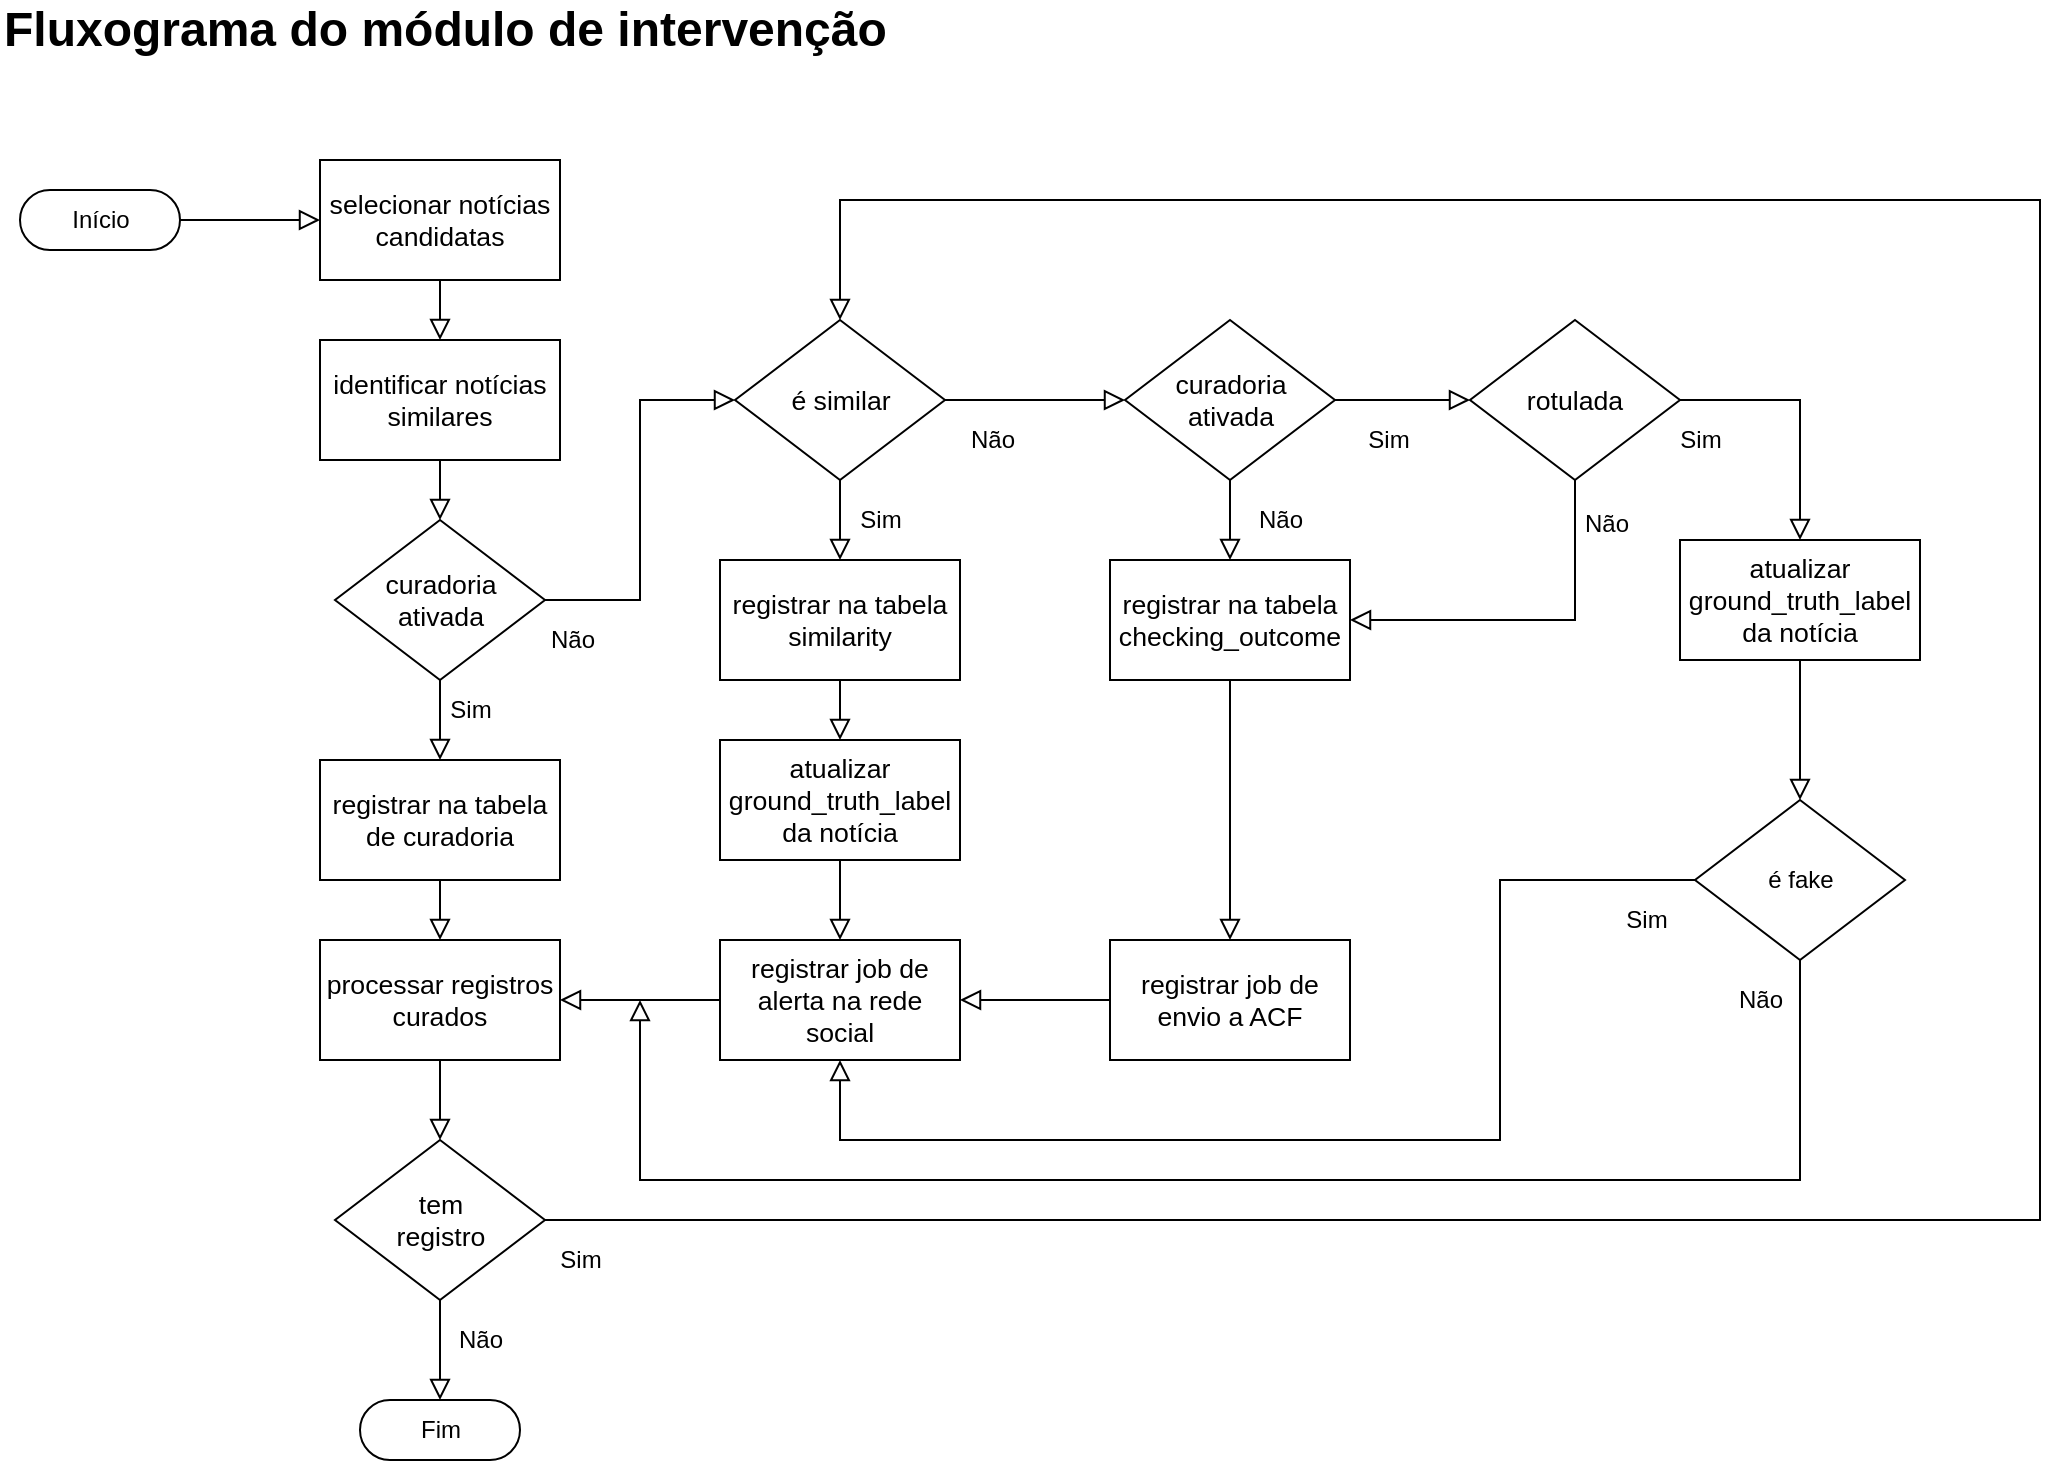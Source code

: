 <mxfile version="19.0.3" type="device"><diagram id="KB9pqAIMLifIimcxcVff" name="Page-1"><mxGraphModel dx="1286" dy="728" grid="1" gridSize="10" guides="1" tooltips="1" connect="1" arrows="1" fold="1" page="1" pageScale="1" pageWidth="1169" pageHeight="827" math="0" shadow="0"><root><mxCell id="0"/><mxCell id="1" parent="0"/><mxCell id="4lPdVsQGMCC6S87tCaa5-1" value="Fluxograma do módulo de intervenção" style="text;html=1;strokeColor=none;fillColor=none;align=left;verticalAlign=middle;whiteSpace=wrap;rounded=0;glass=0;labelBackgroundColor=none;fontFamily=Helvetica;fontSize=24;fontColor=#000000;fontStyle=1" vertex="1" parent="1"><mxGeometry x="30" y="30" width="470" height="30" as="geometry"/></mxCell><mxCell id="4lPdVsQGMCC6S87tCaa5-6" value="" style="edgeStyle=orthogonalEdgeStyle;rounded=0;orthogonalLoop=1;jettySize=auto;html=1;fontFamily=Helvetica;fontSize=12;fontColor=#000000;endArrow=block;endFill=0;endSize=8;strokeColor=#000000;" edge="1" parent="1" source="4lPdVsQGMCC6S87tCaa5-3" target="4lPdVsQGMCC6S87tCaa5-5"><mxGeometry relative="1" as="geometry"/></mxCell><mxCell id="4lPdVsQGMCC6S87tCaa5-3" value="&lt;p id=&quot;docs-internal-guid-1e677e32-7fff-fceb-1ab1-24837c93fd21&quot; style=&quot;line-height:1.2;text-align: center;margin-top:0pt;margin-bottom:0pt;&quot; dir=&quot;ltr&quot;&gt;&lt;span style=&quot;font-size: 10pt; font-family: Arial; color: rgb(0, 0, 0); background-color: transparent; font-weight: 400; font-style: normal; font-variant: normal; text-decoration: none; vertical-align: baseline;&quot;&gt;selecionar notícias candidatas&lt;/span&gt;&lt;/p&gt;" style="whiteSpace=wrap;html=1;fillColor=#FFFFFF;fontColor=#000000;strokeWidth=1;glass=0;labelBackgroundColor=none;" vertex="1" parent="1"><mxGeometry x="190" y="110" width="120" height="60" as="geometry"/></mxCell><mxCell id="4lPdVsQGMCC6S87tCaa5-8" value="" style="edgeStyle=orthogonalEdgeStyle;rounded=0;orthogonalLoop=1;jettySize=auto;html=1;fontFamily=Helvetica;fontSize=12;fontColor=#000000;endArrow=block;endFill=0;endSize=8;strokeColor=#000000;" edge="1" parent="1" source="4lPdVsQGMCC6S87tCaa5-5" target="4lPdVsQGMCC6S87tCaa5-7"><mxGeometry relative="1" as="geometry"/></mxCell><mxCell id="4lPdVsQGMCC6S87tCaa5-5" value="&lt;p id=&quot;docs-internal-guid-cb5fa727-7fff-4990-2363-cb0363b7bf8f&quot; style=&quot;line-height:1.2;text-align: center;margin-top:0pt;margin-bottom:0pt;&quot; dir=&quot;ltr&quot;&gt;&lt;span style=&quot;font-size: 10pt; font-family: Arial; color: rgb(0, 0, 0); background-color: transparent; font-weight: 400; font-style: normal; font-variant: normal; text-decoration: none; vertical-align: baseline;&quot;&gt;identificar notícias similares&lt;/span&gt;&lt;/p&gt;" style="whiteSpace=wrap;html=1;fillColor=#FFFFFF;fontColor=#000000;strokeWidth=1;glass=0;labelBackgroundColor=none;" vertex="1" parent="1"><mxGeometry x="190" y="200" width="120" height="60" as="geometry"/></mxCell><mxCell id="4lPdVsQGMCC6S87tCaa5-10" value="" style="edgeStyle=orthogonalEdgeStyle;rounded=0;orthogonalLoop=1;jettySize=auto;html=1;fontFamily=Helvetica;fontSize=12;fontColor=#000000;endArrow=block;endFill=0;endSize=8;strokeColor=#000000;" edge="1" parent="1" source="4lPdVsQGMCC6S87tCaa5-7" target="4lPdVsQGMCC6S87tCaa5-9"><mxGeometry relative="1" as="geometry"/></mxCell><mxCell id="4lPdVsQGMCC6S87tCaa5-12" value="Sim" style="edgeLabel;html=1;align=center;verticalAlign=middle;resizable=0;points=[];fontSize=12;fontFamily=Helvetica;fontColor=#000000;" vertex="1" connectable="0" parent="4lPdVsQGMCC6S87tCaa5-10"><mxGeometry x="-0.244" y="-2" relative="1" as="geometry"><mxPoint x="17" as="offset"/></mxGeometry></mxCell><mxCell id="4lPdVsQGMCC6S87tCaa5-26" value="Não" style="edgeStyle=orthogonalEdgeStyle;rounded=0;orthogonalLoop=1;jettySize=auto;html=1;fontFamily=Helvetica;fontSize=12;fontColor=#000000;endArrow=block;endFill=0;endSize=8;strokeColor=#000000;entryX=0;entryY=0.5;entryDx=0;entryDy=0;" edge="1" parent="1" source="4lPdVsQGMCC6S87tCaa5-7" target="4lPdVsQGMCC6S87tCaa5-25"><mxGeometry x="-0.86" y="-20" relative="1" as="geometry"><mxPoint as="offset"/></mxGeometry></mxCell><mxCell id="4lPdVsQGMCC6S87tCaa5-7" value="&lt;p id=&quot;docs-internal-guid-bd56232f-7fff-f327-d2b9-caec2a6b47a7&quot; style=&quot;line-height:1.2;margin-top:0pt;margin-bottom:0pt;&quot; dir=&quot;ltr&quot;&gt;&lt;span style=&quot;font-size: 10pt; font-family: Arial; color: rgb(0, 0, 0); background-color: transparent; font-weight: 400; font-style: normal; font-variant: normal; text-decoration: none; vertical-align: baseline;&quot;&gt;curadoria&lt;/span&gt;&lt;/p&gt;&lt;p style=&quot;line-height:1.2;margin-top:0pt;margin-bottom:0pt;&quot; dir=&quot;ltr&quot;&gt;&lt;span style=&quot;font-size: 10pt; font-family: Arial; color: rgb(0, 0, 0); background-color: transparent; font-weight: 400; font-style: normal; font-variant: normal; text-decoration: none; vertical-align: baseline;&quot;&gt;ativada&lt;/span&gt;&lt;/p&gt;" style="rhombus;whiteSpace=wrap;html=1;fillColor=#FFFFFF;fontColor=#000000;strokeWidth=1;glass=0;labelBackgroundColor=none;" vertex="1" parent="1"><mxGeometry x="197.5" y="290" width="105" height="80" as="geometry"/></mxCell><mxCell id="4lPdVsQGMCC6S87tCaa5-14" value="" style="edgeStyle=orthogonalEdgeStyle;rounded=0;orthogonalLoop=1;jettySize=auto;html=1;fontFamily=Helvetica;fontSize=12;fontColor=#000000;endArrow=block;endFill=0;endSize=8;strokeColor=#000000;" edge="1" parent="1" source="4lPdVsQGMCC6S87tCaa5-9" target="4lPdVsQGMCC6S87tCaa5-13"><mxGeometry relative="1" as="geometry"/></mxCell><mxCell id="4lPdVsQGMCC6S87tCaa5-9" value="&lt;p id=&quot;docs-internal-guid-be69949d-7fff-5462-3d67-ac0cc0a36462&quot; style=&quot;line-height:1.2;text-align: center;margin-top:0pt;margin-bottom:0pt;&quot; dir=&quot;ltr&quot;&gt;&lt;span style=&quot;font-size: 10pt; font-family: Arial; color: rgb(0, 0, 0); background-color: transparent; font-weight: 400; font-style: normal; font-variant: normal; text-decoration: none; vertical-align: baseline;&quot;&gt;registrar na tabela de curadoria&lt;/span&gt;&lt;/p&gt;" style="whiteSpace=wrap;html=1;fillColor=#FFFFFF;fontColor=#000000;strokeWidth=1;glass=0;labelBackgroundColor=none;" vertex="1" parent="1"><mxGeometry x="190" y="410" width="120" height="60" as="geometry"/></mxCell><mxCell id="4lPdVsQGMCC6S87tCaa5-18" value="" style="edgeStyle=orthogonalEdgeStyle;rounded=0;orthogonalLoop=1;jettySize=auto;html=1;fontFamily=Helvetica;fontSize=12;fontColor=#000000;endArrow=block;endFill=0;endSize=8;strokeColor=#000000;" edge="1" parent="1" source="4lPdVsQGMCC6S87tCaa5-13" target="4lPdVsQGMCC6S87tCaa5-17"><mxGeometry relative="1" as="geometry"/></mxCell><mxCell id="4lPdVsQGMCC6S87tCaa5-13" value="&lt;p id=&quot;docs-internal-guid-4241b711-7fff-3d4b-84e1-ab7ddf910a4f&quot; style=&quot;line-height:1.2;text-align: center;margin-top:0pt;margin-bottom:0pt;&quot; dir=&quot;ltr&quot;&gt;&lt;span style=&quot;font-size: 10pt; font-family: Arial; color: rgb(0, 0, 0); background-color: transparent; font-weight: 400; font-style: normal; font-variant: normal; text-decoration: none; vertical-align: baseline;&quot;&gt;processar registros curados&lt;/span&gt;&lt;/p&gt;" style="whiteSpace=wrap;html=1;fillColor=#FFFFFF;fontColor=#000000;strokeWidth=1;glass=0;labelBackgroundColor=none;" vertex="1" parent="1"><mxGeometry x="190" y="500" width="120" height="60" as="geometry"/></mxCell><mxCell id="4lPdVsQGMCC6S87tCaa5-22" value="Não" style="edgeStyle=orthogonalEdgeStyle;rounded=0;orthogonalLoop=1;jettySize=auto;html=1;fontFamily=Helvetica;fontSize=12;fontColor=#000000;endArrow=block;endFill=0;endSize=8;strokeColor=#000000;entryX=0.5;entryY=0.5;entryDx=0;entryDy=-15;entryPerimeter=0;" edge="1" parent="1" source="4lPdVsQGMCC6S87tCaa5-17" target="4lPdVsQGMCC6S87tCaa5-63"><mxGeometry x="-0.2" y="20" relative="1" as="geometry"><mxPoint x="250" y="740" as="targetPoint"/><mxPoint as="offset"/></mxGeometry></mxCell><mxCell id="4lPdVsQGMCC6S87tCaa5-50" value="" style="edgeStyle=orthogonalEdgeStyle;rounded=0;orthogonalLoop=1;jettySize=auto;html=1;fontFamily=Helvetica;fontSize=12;fontColor=#000000;endArrow=block;endFill=0;endSize=8;strokeColor=#000000;" edge="1" parent="1" source="4lPdVsQGMCC6S87tCaa5-17" target="4lPdVsQGMCC6S87tCaa5-25"><mxGeometry relative="1" as="geometry"><mxPoint x="440" y="130" as="targetPoint"/><Array as="points"><mxPoint x="1050" y="640"/><mxPoint x="1050" y="130"/><mxPoint x="450" y="130"/></Array></mxGeometry></mxCell><mxCell id="4lPdVsQGMCC6S87tCaa5-52" value="Sim" style="edgeLabel;html=1;align=center;verticalAlign=middle;resizable=0;points=[];fontSize=12;fontFamily=Helvetica;fontColor=#000000;" vertex="1" connectable="0" parent="4lPdVsQGMCC6S87tCaa5-50"><mxGeometry x="-0.957" y="-3" relative="1" as="geometry"><mxPoint x="-24" y="17" as="offset"/></mxGeometry></mxCell><mxCell id="4lPdVsQGMCC6S87tCaa5-17" value="&lt;p id=&quot;docs-internal-guid-93f443f5-7fff-6d83-3f15-353a1ee550f5&quot; style=&quot;line-height:1.2;margin-top:0pt;margin-bottom:0pt;&quot; dir=&quot;ltr&quot;&gt;&lt;span style=&quot;font-size: 10pt; font-family: Arial; color: rgb(0, 0, 0); background-color: transparent; font-weight: 400; font-style: normal; font-variant: normal; text-decoration: none; vertical-align: baseline;&quot;&gt;tem &lt;br&gt;&lt;/span&gt;&lt;/p&gt;&lt;p style=&quot;line-height:1.2;margin-top:0pt;margin-bottom:0pt;&quot; dir=&quot;ltr&quot;&gt;&lt;span style=&quot;font-size: 10pt; font-family: Arial; color: rgb(0, 0, 0); background-color: transparent; font-weight: 400; font-style: normal; font-variant: normal; text-decoration: none; vertical-align: baseline;&quot;&gt;registro&lt;/span&gt;&lt;/p&gt;" style="rhombus;whiteSpace=wrap;html=1;fillColor=#FFFFFF;fontColor=#000000;strokeWidth=1;glass=0;labelBackgroundColor=none;" vertex="1" parent="1"><mxGeometry x="197.5" y="600" width="105" height="80" as="geometry"/></mxCell><mxCell id="4lPdVsQGMCC6S87tCaa5-32" value="Não" style="edgeStyle=orthogonalEdgeStyle;rounded=0;orthogonalLoop=1;jettySize=auto;html=1;fontFamily=Helvetica;fontSize=12;fontColor=#000000;endArrow=block;endFill=0;endSize=8;strokeColor=#000000;" edge="1" parent="1" source="4lPdVsQGMCC6S87tCaa5-25" target="4lPdVsQGMCC6S87tCaa5-31"><mxGeometry x="-0.478" y="-20" relative="1" as="geometry"><mxPoint as="offset"/></mxGeometry></mxCell><mxCell id="4lPdVsQGMCC6S87tCaa5-40" value="Sim" style="edgeStyle=orthogonalEdgeStyle;rounded=0;orthogonalLoop=1;jettySize=auto;html=1;fontFamily=Helvetica;fontSize=12;fontColor=#000000;endArrow=block;endFill=0;endSize=8;strokeColor=#000000;" edge="1" parent="1" source="4lPdVsQGMCC6S87tCaa5-25" target="4lPdVsQGMCC6S87tCaa5-39"><mxGeometry y="20" relative="1" as="geometry"><mxPoint as="offset"/></mxGeometry></mxCell><mxCell id="4lPdVsQGMCC6S87tCaa5-25" value="&lt;span id=&quot;docs-internal-guid-a1500d35-7fff-826f-79c8-53424fa67980&quot; style=&quot;font-size: 10pt; font-family: Arial; color: rgb(0, 0, 0); background-color: transparent; font-weight: 400; font-style: normal; font-variant: normal; text-decoration: none; vertical-align: baseline;&quot;&gt;é similar&lt;/span&gt;" style="rhombus;whiteSpace=wrap;html=1;fillColor=#FFFFFF;fontColor=#000000;strokeWidth=1;glass=0;labelBackgroundColor=none;" vertex="1" parent="1"><mxGeometry x="397.5" y="190" width="105" height="80" as="geometry"/></mxCell><mxCell id="4lPdVsQGMCC6S87tCaa5-34" value="" style="edgeStyle=orthogonalEdgeStyle;rounded=0;orthogonalLoop=1;jettySize=auto;html=1;fontFamily=Helvetica;fontSize=12;fontColor=#000000;endArrow=block;endFill=0;endSize=8;strokeColor=#000000;" edge="1" parent="1" source="4lPdVsQGMCC6S87tCaa5-31" target="4lPdVsQGMCC6S87tCaa5-33"><mxGeometry relative="1" as="geometry"/></mxCell><mxCell id="4lPdVsQGMCC6S87tCaa5-53" value="Sim" style="edgeLabel;html=1;align=center;verticalAlign=middle;resizable=0;points=[];fontSize=12;fontFamily=Helvetica;fontColor=#000000;" vertex="1" connectable="0" parent="4lPdVsQGMCC6S87tCaa5-34"><mxGeometry x="-0.225" y="-1" relative="1" as="geometry"><mxPoint y="19" as="offset"/></mxGeometry></mxCell><mxCell id="4lPdVsQGMCC6S87tCaa5-42" value="Não" style="edgeStyle=orthogonalEdgeStyle;rounded=0;orthogonalLoop=1;jettySize=auto;html=1;fontFamily=Helvetica;fontSize=12;fontColor=#000000;endArrow=block;endFill=0;endSize=8;strokeColor=#000000;" edge="1" parent="1" source="4lPdVsQGMCC6S87tCaa5-31" target="4lPdVsQGMCC6S87tCaa5-41"><mxGeometry y="25" relative="1" as="geometry"><mxPoint as="offset"/></mxGeometry></mxCell><mxCell id="4lPdVsQGMCC6S87tCaa5-31" value="&lt;div&gt;&lt;span id=&quot;docs-internal-guid-82d85f87-7fff-1956-926a-b5f3645413a4&quot; style=&quot;font-size: 10pt; font-family: Arial; color: rgb(0, 0, 0); background-color: transparent; font-weight: 400; font-style: normal; font-variant: normal; text-decoration: none; vertical-align: baseline;&quot;&gt;curadoria&lt;/span&gt;&lt;/div&gt;&lt;div&gt;&lt;span id=&quot;docs-internal-guid-82d85f87-7fff-1956-926a-b5f3645413a4&quot; style=&quot;font-size: 10pt; font-family: Arial; color: rgb(0, 0, 0); background-color: transparent; font-weight: 400; font-style: normal; font-variant: normal; text-decoration: none; vertical-align: baseline;&quot;&gt;ativada&lt;/span&gt;&lt;/div&gt;" style="rhombus;whiteSpace=wrap;html=1;fillColor=#FFFFFF;fontColor=#000000;strokeWidth=1;glass=0;labelBackgroundColor=none;" vertex="1" parent="1"><mxGeometry x="592.5" y="190" width="105" height="80" as="geometry"/></mxCell><mxCell id="4lPdVsQGMCC6S87tCaa5-36" value="" style="edgeStyle=orthogonalEdgeStyle;rounded=0;orthogonalLoop=1;jettySize=auto;html=1;fontFamily=Helvetica;fontSize=12;fontColor=#000000;endArrow=block;endFill=0;endSize=8;strokeColor=#000000;exitX=1;exitY=0.5;exitDx=0;exitDy=0;" edge="1" parent="1" source="4lPdVsQGMCC6S87tCaa5-33" target="4lPdVsQGMCC6S87tCaa5-35"><mxGeometry relative="1" as="geometry"/></mxCell><mxCell id="4lPdVsQGMCC6S87tCaa5-55" value="Sim" style="edgeLabel;html=1;align=center;verticalAlign=middle;resizable=0;points=[];fontSize=12;fontFamily=Helvetica;fontColor=#000000;" vertex="1" connectable="0" parent="4lPdVsQGMCC6S87tCaa5-36"><mxGeometry x="-0.62" y="-1" relative="1" as="geometry"><mxPoint x="-15" y="19" as="offset"/></mxGeometry></mxCell><mxCell id="4lPdVsQGMCC6S87tCaa5-54" value="Não" style="edgeStyle=orthogonalEdgeStyle;rounded=0;orthogonalLoop=1;jettySize=auto;html=1;fontFamily=Helvetica;fontSize=12;fontColor=#000000;endArrow=block;endFill=0;endSize=8;strokeColor=#000000;entryX=1;entryY=0.5;entryDx=0;entryDy=0;exitX=0.5;exitY=1;exitDx=0;exitDy=0;" edge="1" parent="1" source="4lPdVsQGMCC6S87tCaa5-33" target="4lPdVsQGMCC6S87tCaa5-41"><mxGeometry x="-0.764" y="15" relative="1" as="geometry"><mxPoint x="805" y="350" as="targetPoint"/><Array as="points"><mxPoint x="818" y="340"/></Array><mxPoint as="offset"/></mxGeometry></mxCell><mxCell id="4lPdVsQGMCC6S87tCaa5-33" value="&lt;span id=&quot;docs-internal-guid-896903f4-7fff-57ed-70e5-ceaedd692fce&quot; style=&quot;font-size: 10pt; font-family: Arial; color: rgb(0, 0, 0); background-color: transparent; font-weight: 400; font-style: normal; font-variant: normal; text-decoration: none; vertical-align: baseline;&quot;&gt;rotulada&lt;/span&gt;" style="rhombus;whiteSpace=wrap;html=1;fillColor=#FFFFFF;fontColor=#000000;strokeWidth=1;glass=0;labelBackgroundColor=none;" vertex="1" parent="1"><mxGeometry x="765" y="190" width="105" height="80" as="geometry"/></mxCell><mxCell id="4lPdVsQGMCC6S87tCaa5-38" value="" style="edgeStyle=orthogonalEdgeStyle;rounded=0;orthogonalLoop=1;jettySize=auto;html=1;fontFamily=Helvetica;fontSize=12;fontColor=#000000;endArrow=block;endFill=0;endSize=8;strokeColor=#000000;" edge="1" parent="1" source="4lPdVsQGMCC6S87tCaa5-35" target="4lPdVsQGMCC6S87tCaa5-37"><mxGeometry relative="1" as="geometry"/></mxCell><mxCell id="4lPdVsQGMCC6S87tCaa5-35" value="&lt;p id=&quot;docs-internal-guid-93b9abd5-7fff-daeb-ae5f-051babd3708c&quot; style=&quot;line-height:1.2;text-align: center;margin-top:0pt;margin-bottom:0pt;&quot; dir=&quot;ltr&quot;&gt;&lt;span style=&quot;font-size: 10pt; font-family: Arial; color: rgb(0, 0, 0); background-color: transparent; font-weight: 400; font-style: normal; font-variant: normal; text-decoration: none; vertical-align: baseline;&quot;&gt;atualizar ground_truth_label&lt;/span&gt;&lt;/p&gt;&lt;p style=&quot;line-height:1.2;text-align: center;margin-top:0pt;margin-bottom:0pt;&quot; dir=&quot;ltr&quot;&gt;&lt;span style=&quot;font-size: 10pt; font-family: Arial; color: rgb(0, 0, 0); background-color: transparent; font-weight: 400; font-style: normal; font-variant: normal; text-decoration: none; vertical-align: baseline;&quot;&gt;da notícia&lt;/span&gt;&lt;/p&gt;" style="whiteSpace=wrap;html=1;fillColor=#FFFFFF;fontColor=#000000;strokeWidth=1;glass=0;labelBackgroundColor=none;" vertex="1" parent="1"><mxGeometry x="870" y="300" width="120" height="60" as="geometry"/></mxCell><mxCell id="4lPdVsQGMCC6S87tCaa5-57" value="" style="edgeStyle=orthogonalEdgeStyle;rounded=0;orthogonalLoop=1;jettySize=auto;html=1;fontFamily=Helvetica;fontSize=12;fontColor=#000000;endArrow=block;endFill=0;endSize=8;strokeColor=#000000;entryX=0.5;entryY=1;entryDx=0;entryDy=0;" edge="1" parent="1" source="4lPdVsQGMCC6S87tCaa5-37" target="4lPdVsQGMCC6S87tCaa5-47"><mxGeometry relative="1" as="geometry"><mxPoint x="420" y="570" as="targetPoint"/><Array as="points"><mxPoint x="780" y="470"/><mxPoint x="780" y="600"/><mxPoint x="450" y="600"/></Array></mxGeometry></mxCell><mxCell id="4lPdVsQGMCC6S87tCaa5-59" value="Sim" style="edgeLabel;html=1;align=center;verticalAlign=middle;resizable=0;points=[];fontSize=12;fontFamily=Helvetica;fontColor=#000000;" vertex="1" connectable="0" parent="4lPdVsQGMCC6S87tCaa5-57"><mxGeometry x="-0.918" y="1" relative="1" as="geometry"><mxPoint y="19" as="offset"/></mxGeometry></mxCell><mxCell id="4lPdVsQGMCC6S87tCaa5-58" value="" style="edgeStyle=orthogonalEdgeStyle;rounded=0;orthogonalLoop=1;jettySize=auto;html=1;fontFamily=Helvetica;fontSize=12;fontColor=#000000;endArrow=block;endFill=0;endSize=8;strokeColor=#000000;" edge="1" parent="1" source="4lPdVsQGMCC6S87tCaa5-37"><mxGeometry relative="1" as="geometry"><mxPoint x="350" y="530" as="targetPoint"/><Array as="points"><mxPoint x="930" y="620"/><mxPoint x="350" y="620"/></Array></mxGeometry></mxCell><mxCell id="4lPdVsQGMCC6S87tCaa5-60" value="Não" style="edgeLabel;html=1;align=center;verticalAlign=middle;resizable=0;points=[];fontSize=12;fontFamily=Helvetica;fontColor=#000000;" vertex="1" connectable="0" parent="4lPdVsQGMCC6S87tCaa5-58"><mxGeometry x="-0.933" y="3" relative="1" as="geometry"><mxPoint x="-23" y="-6" as="offset"/></mxGeometry></mxCell><mxCell id="4lPdVsQGMCC6S87tCaa5-37" value="é fake" style="rhombus;whiteSpace=wrap;html=1;fillColor=#FFFFFF;fontColor=#000000;strokeWidth=1;glass=0;labelBackgroundColor=none;" vertex="1" parent="1"><mxGeometry x="877.5" y="430" width="105" height="80" as="geometry"/></mxCell><mxCell id="4lPdVsQGMCC6S87tCaa5-44" value="" style="edgeStyle=orthogonalEdgeStyle;rounded=0;orthogonalLoop=1;jettySize=auto;html=1;fontFamily=Helvetica;fontSize=12;fontColor=#000000;endArrow=block;endFill=0;endSize=8;strokeColor=#000000;" edge="1" parent="1" source="4lPdVsQGMCC6S87tCaa5-39" target="4lPdVsQGMCC6S87tCaa5-43"><mxGeometry relative="1" as="geometry"/></mxCell><mxCell id="4lPdVsQGMCC6S87tCaa5-39" value="&lt;p id=&quot;docs-internal-guid-c5dc67ee-7fff-8162-2037-30877474f8f1&quot; style=&quot;line-height:1.2;text-align: center;margin-top:0pt;margin-bottom:0pt;&quot; dir=&quot;ltr&quot;&gt;&lt;span style=&quot;font-size: 10pt; font-family: Arial; color: rgb(0, 0, 0); background-color: transparent; font-weight: 400; font-style: normal; font-variant: normal; text-decoration: none; vertical-align: baseline;&quot;&gt;registrar na tabela similarity&lt;/span&gt;&lt;/p&gt;" style="whiteSpace=wrap;html=1;fillColor=#FFFFFF;fontColor=#000000;strokeWidth=1;glass=0;labelBackgroundColor=none;" vertex="1" parent="1"><mxGeometry x="390" y="310" width="120" height="60" as="geometry"/></mxCell><mxCell id="4lPdVsQGMCC6S87tCaa5-46" value="" style="edgeStyle=orthogonalEdgeStyle;rounded=0;orthogonalLoop=1;jettySize=auto;html=1;fontFamily=Helvetica;fontSize=12;fontColor=#000000;endArrow=block;endFill=0;endSize=8;strokeColor=#000000;" edge="1" parent="1" source="4lPdVsQGMCC6S87tCaa5-41" target="4lPdVsQGMCC6S87tCaa5-45"><mxGeometry relative="1" as="geometry"/></mxCell><mxCell id="4lPdVsQGMCC6S87tCaa5-41" value="&lt;p id=&quot;docs-internal-guid-7d23cdc1-7fff-b1d3-6eac-1448cf963492&quot; style=&quot;line-height:1.2;text-align: center;margin-top:0pt;margin-bottom:0pt;&quot; dir=&quot;ltr&quot;&gt;&lt;span style=&quot;font-size: 10pt; font-family: Arial; color: rgb(0, 0, 0); background-color: transparent; font-weight: 400; font-style: normal; font-variant: normal; text-decoration: none; vertical-align: baseline;&quot;&gt;registrar na tabela checking_outcome&lt;/span&gt;&lt;/p&gt;" style="whiteSpace=wrap;html=1;fillColor=#FFFFFF;fontColor=#000000;strokeWidth=1;glass=0;labelBackgroundColor=none;" vertex="1" parent="1"><mxGeometry x="585" y="310" width="120" height="60" as="geometry"/></mxCell><mxCell id="4lPdVsQGMCC6S87tCaa5-48" value="" style="edgeStyle=orthogonalEdgeStyle;rounded=0;orthogonalLoop=1;jettySize=auto;html=1;fontFamily=Helvetica;fontSize=12;fontColor=#000000;endArrow=block;endFill=0;endSize=8;strokeColor=#000000;" edge="1" parent="1" source="4lPdVsQGMCC6S87tCaa5-43" target="4lPdVsQGMCC6S87tCaa5-47"><mxGeometry relative="1" as="geometry"/></mxCell><mxCell id="4lPdVsQGMCC6S87tCaa5-43" value="&lt;p id=&quot;docs-internal-guid-55e8802f-7fff-1cb7-8808-2abeabb303d6&quot; style=&quot;line-height:1.2;text-align: center;margin-top:0pt;margin-bottom:0pt;&quot; dir=&quot;ltr&quot;&gt;&lt;span style=&quot;font-size: 10pt; font-family: Arial; color: rgb(0, 0, 0); background-color: transparent; font-weight: 400; font-style: normal; font-variant: normal; text-decoration: none; vertical-align: baseline;&quot;&gt;atualizar ground_truth_label&lt;/span&gt;&lt;/p&gt;&lt;p style=&quot;line-height:1.2;text-align: center;margin-top:0pt;margin-bottom:0pt;&quot; dir=&quot;ltr&quot;&gt;&lt;span style=&quot;font-size: 10pt; font-family: Arial; color: rgb(0, 0, 0); background-color: transparent; font-weight: 400; font-style: normal; font-variant: normal; text-decoration: none; vertical-align: baseline;&quot;&gt;da notícia&lt;/span&gt;&lt;/p&gt;" style="whiteSpace=wrap;html=1;fillColor=#FFFFFF;fontColor=#000000;strokeWidth=1;glass=0;labelBackgroundColor=none;" vertex="1" parent="1"><mxGeometry x="390" y="400" width="120" height="60" as="geometry"/></mxCell><mxCell id="4lPdVsQGMCC6S87tCaa5-49" value="" style="edgeStyle=orthogonalEdgeStyle;rounded=0;orthogonalLoop=1;jettySize=auto;html=1;fontFamily=Helvetica;fontSize=12;fontColor=#000000;endArrow=block;endFill=0;endSize=8;strokeColor=#000000;" edge="1" parent="1" source="4lPdVsQGMCC6S87tCaa5-45" target="4lPdVsQGMCC6S87tCaa5-47"><mxGeometry relative="1" as="geometry"/></mxCell><mxCell id="4lPdVsQGMCC6S87tCaa5-45" value="&lt;p id=&quot;docs-internal-guid-e05e7c81-7fff-90cb-d63c-b72157a7ab00&quot; style=&quot;line-height:1.2;text-align: center;margin-top:0pt;margin-bottom:0pt;&quot; dir=&quot;ltr&quot;&gt;&lt;span style=&quot;font-size: 10pt; font-family: Arial; color: rgb(0, 0, 0); background-color: transparent; font-weight: 400; font-style: normal; font-variant: normal; text-decoration: none; vertical-align: baseline;&quot;&gt;registrar job de envio a ACF&lt;/span&gt;&lt;/p&gt;" style="whiteSpace=wrap;html=1;fillColor=#FFFFFF;fontColor=#000000;strokeWidth=1;glass=0;labelBackgroundColor=none;" vertex="1" parent="1"><mxGeometry x="585" y="500" width="120" height="60" as="geometry"/></mxCell><mxCell id="4lPdVsQGMCC6S87tCaa5-56" value="" style="edgeStyle=orthogonalEdgeStyle;rounded=0;orthogonalLoop=1;jettySize=auto;html=1;fontFamily=Helvetica;fontSize=12;fontColor=#000000;endArrow=block;endFill=0;endSize=8;strokeColor=#000000;" edge="1" parent="1" source="4lPdVsQGMCC6S87tCaa5-47" target="4lPdVsQGMCC6S87tCaa5-13"><mxGeometry relative="1" as="geometry"/></mxCell><mxCell id="4lPdVsQGMCC6S87tCaa5-47" value="&lt;span id=&quot;docs-internal-guid-58154ed4-7fff-dd19-0fcd-0d13edb28575&quot; style=&quot;font-size: 10pt; font-family: Arial; color: rgb(0, 0, 0); background-color: transparent; font-weight: 400; font-style: normal; font-variant: normal; text-decoration: none; vertical-align: baseline;&quot;&gt;registrar job de alerta na rede social&lt;/span&gt;" style="whiteSpace=wrap;html=1;fillColor=#FFFFFF;fontColor=#000000;strokeWidth=1;glass=0;labelBackgroundColor=none;" vertex="1" parent="1"><mxGeometry x="390" y="500" width="120" height="60" as="geometry"/></mxCell><mxCell id="4lPdVsQGMCC6S87tCaa5-62" value="" style="edgeStyle=orthogonalEdgeStyle;rounded=0;orthogonalLoop=1;jettySize=auto;html=1;fontFamily=Helvetica;fontSize=12;fontColor=#000000;endArrow=block;endFill=0;endSize=8;strokeColor=#000000;" edge="1" parent="1" source="4lPdVsQGMCC6S87tCaa5-61" target="4lPdVsQGMCC6S87tCaa5-3"><mxGeometry relative="1" as="geometry"/></mxCell><mxCell id="4lPdVsQGMCC6S87tCaa5-61" value="Início" style="html=1;dashed=0;whitespace=wrap;shape=mxgraph.dfd.start;glass=0;labelBackgroundColor=none;fontFamily=Helvetica;fontSize=12;fontColor=#000000;strokeColor=#000000;strokeWidth=1;fillColor=#FFFFFF;" vertex="1" parent="1"><mxGeometry x="40" y="125" width="80" height="30" as="geometry"/></mxCell><mxCell id="4lPdVsQGMCC6S87tCaa5-63" value="Fim" style="html=1;dashed=0;whitespace=wrap;shape=mxgraph.dfd.start;glass=0;labelBackgroundColor=none;fontFamily=Helvetica;fontSize=12;fontColor=#000000;strokeColor=#000000;strokeWidth=1;fillColor=#FFFFFF;" vertex="1" parent="1"><mxGeometry x="210" y="730" width="80" height="30" as="geometry"/></mxCell></root></mxGraphModel></diagram></mxfile>